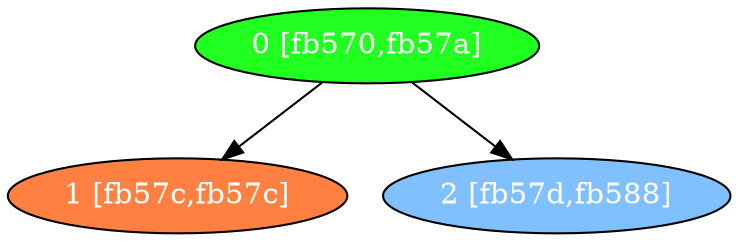 diGraph libnss3{
	libnss3_0  [style=filled fillcolor="#20FF20" fontcolor="#ffffff" shape=oval label="0 [fb570,fb57a]"]
	libnss3_1  [style=filled fillcolor="#FF8040" fontcolor="#ffffff" shape=oval label="1 [fb57c,fb57c]"]
	libnss3_2  [style=filled fillcolor="#80C0FF" fontcolor="#ffffff" shape=oval label="2 [fb57d,fb588]"]

	libnss3_0 -> libnss3_1
	libnss3_0 -> libnss3_2
}